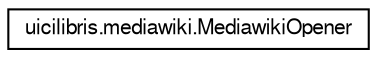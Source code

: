 digraph G
{
  edge [fontname="FreeSans",fontsize="10",labelfontname="FreeSans",labelfontsize="10"];
  node [fontname="FreeSans",fontsize="10",shape=record];
  rankdir="LR";
  Node1 [label="uicilibris.mediawiki.MediawikiOpener",height=0.2,width=0.4,color="black", fillcolor="white", style="filled",URL="$classuicilibris_1_1mediawiki_1_1MediawikiOpener.html",tooltip="a class to get and put data from and to a mediawiki; when authentification is required a login/passwo..."];
}

